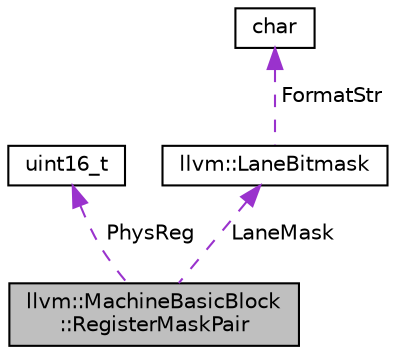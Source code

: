 digraph "llvm::MachineBasicBlock::RegisterMaskPair"
{
 // LATEX_PDF_SIZE
  bgcolor="transparent";
  edge [fontname="Helvetica",fontsize="10",labelfontname="Helvetica",labelfontsize="10"];
  node [fontname="Helvetica",fontsize="10",shape="box"];
  Node1 [label="llvm::MachineBasicBlock\l::RegisterMaskPair",height=0.2,width=0.4,color="black", fillcolor="grey75", style="filled", fontcolor="black",tooltip="Pair of physical register and lane mask."];
  Node2 -> Node1 [dir="back",color="darkorchid3",fontsize="10",style="dashed",label=" PhysReg" ,fontname="Helvetica"];
  Node2 [label="uint16_t",height=0.2,width=0.4,color="black",tooltip=" "];
  Node3 -> Node1 [dir="back",color="darkorchid3",fontsize="10",style="dashed",label=" LaneMask" ,fontname="Helvetica"];
  Node3 [label="llvm::LaneBitmask",height=0.2,width=0.4,color="black",URL="$structllvm_1_1LaneBitmask.html",tooltip=" "];
  Node4 -> Node3 [dir="back",color="darkorchid3",fontsize="10",style="dashed",label=" FormatStr" ,fontname="Helvetica"];
  Node4 [label="char",height=0.2,width=0.4,color="black",URL="$classchar.html",tooltip=" "];
}
